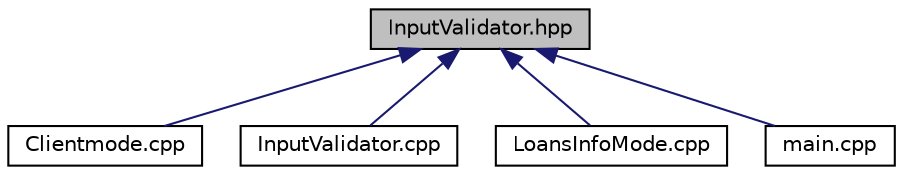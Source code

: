 digraph "InputValidator.hpp"
{
 // LATEX_PDF_SIZE
  edge [fontname="Helvetica",fontsize="10",labelfontname="Helvetica",labelfontsize="10"];
  node [fontname="Helvetica",fontsize="10",shape=record];
  Node1 [label="InputValidator.hpp",height=0.2,width=0.4,color="black", fillcolor="grey75", style="filled", fontcolor="black",tooltip="Este archivo contiene la clase InputValidator con métodos estáticos para validar entradas del usuario..."];
  Node1 -> Node2 [dir="back",color="midnightblue",fontsize="10",style="solid",fontname="Helvetica"];
  Node2 [label="Clientmode.cpp",height=0.2,width=0.4,color="black", fillcolor="white", style="filled",URL="$_clientmode_8cpp.html",tooltip="Definicion de funciones del modo de atencion al cleinte."];
  Node1 -> Node3 [dir="back",color="midnightblue",fontsize="10",style="solid",fontname="Helvetica"];
  Node3 [label="InputValidator.cpp",height=0.2,width=0.4,color="black", fillcolor="white", style="filled",URL="$_input_validator_8cpp.html",tooltip="Definicion de los metodos de la clase InputValidator."];
  Node1 -> Node4 [dir="back",color="midnightblue",fontsize="10",style="solid",fontname="Helvetica"];
  Node4 [label="LoansInfoMode.cpp",height=0.2,width=0.4,color="black", fillcolor="white", style="filled",URL="$_loans_info_mode_8cpp.html",tooltip="Definicion de las funciones del modo de informacion de prestamos."];
  Node1 -> Node5 [dir="back",color="midnightblue",fontsize="10",style="solid",fontname="Helvetica"];
  Node5 [label="main.cpp",height=0.2,width=0.4,color="black", fillcolor="white", style="filled",URL="$main_8cpp.html",tooltip="Implementacion principal del sistema de gestion bancaria."];
}
